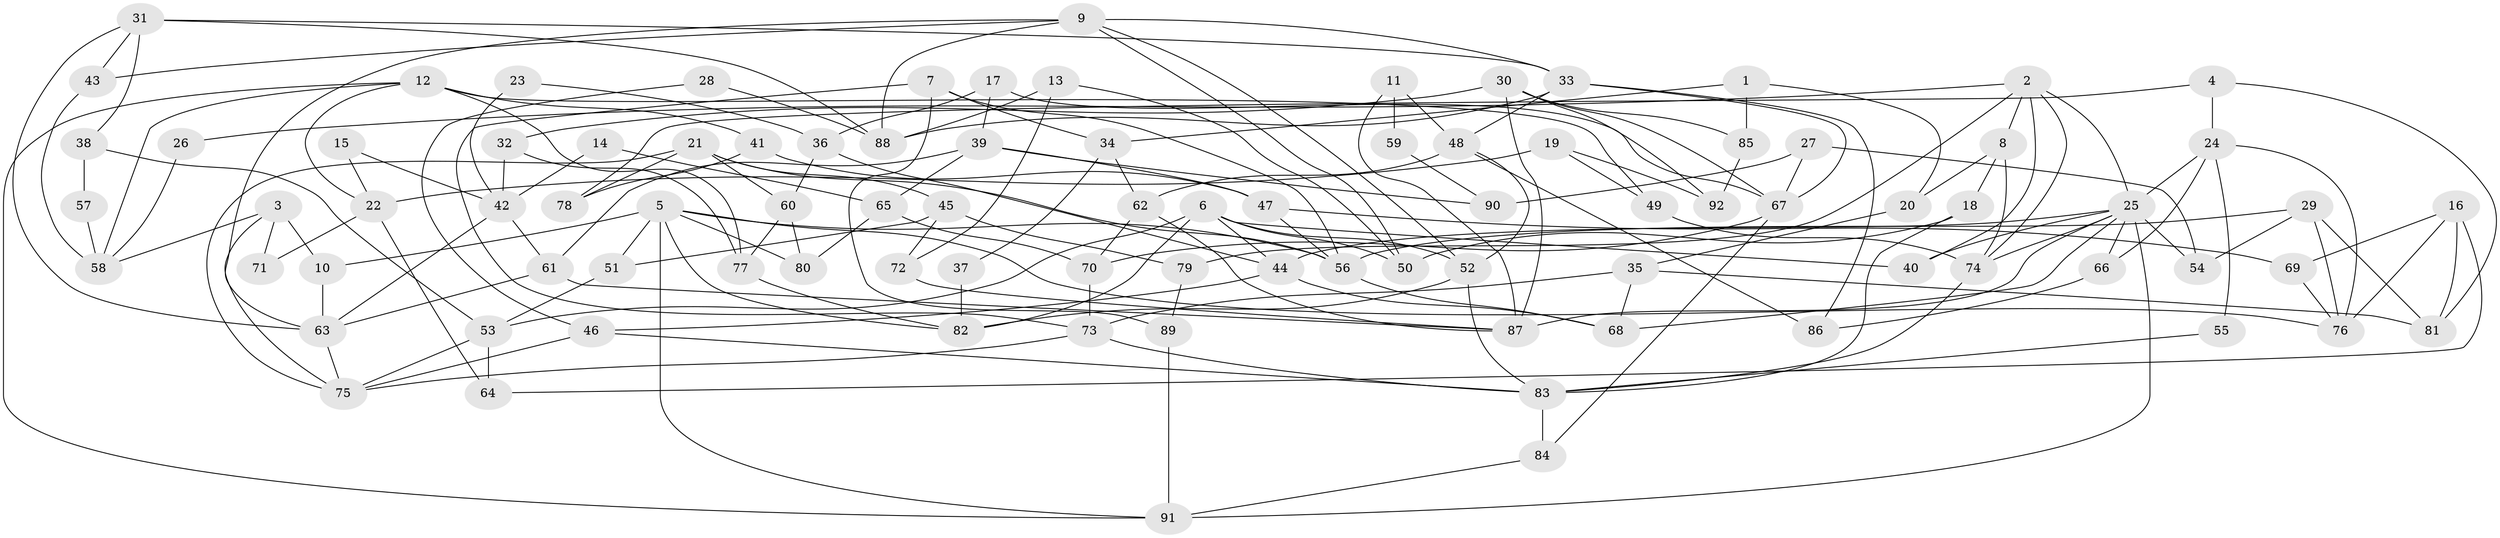 // Generated by graph-tools (version 1.1) at 2025/26/03/09/25 03:26:10]
// undirected, 92 vertices, 184 edges
graph export_dot {
graph [start="1"]
  node [color=gray90,style=filled];
  1;
  2;
  3;
  4;
  5;
  6;
  7;
  8;
  9;
  10;
  11;
  12;
  13;
  14;
  15;
  16;
  17;
  18;
  19;
  20;
  21;
  22;
  23;
  24;
  25;
  26;
  27;
  28;
  29;
  30;
  31;
  32;
  33;
  34;
  35;
  36;
  37;
  38;
  39;
  40;
  41;
  42;
  43;
  44;
  45;
  46;
  47;
  48;
  49;
  50;
  51;
  52;
  53;
  54;
  55;
  56;
  57;
  58;
  59;
  60;
  61;
  62;
  63;
  64;
  65;
  66;
  67;
  68;
  69;
  70;
  71;
  72;
  73;
  74;
  75;
  76;
  77;
  78;
  79;
  80;
  81;
  82;
  83;
  84;
  85;
  86;
  87;
  88;
  89;
  90;
  91;
  92;
  1 -- 34;
  1 -- 20;
  1 -- 85;
  2 -- 25;
  2 -- 74;
  2 -- 8;
  2 -- 26;
  2 -- 40;
  2 -- 79;
  3 -- 75;
  3 -- 10;
  3 -- 58;
  3 -- 71;
  4 -- 78;
  4 -- 24;
  4 -- 81;
  5 -- 82;
  5 -- 91;
  5 -- 10;
  5 -- 51;
  5 -- 56;
  5 -- 76;
  5 -- 80;
  6 -- 53;
  6 -- 44;
  6 -- 40;
  6 -- 50;
  6 -- 52;
  6 -- 82;
  7 -- 56;
  7 -- 89;
  7 -- 34;
  7 -- 73;
  8 -- 74;
  8 -- 18;
  8 -- 20;
  9 -- 50;
  9 -- 52;
  9 -- 33;
  9 -- 43;
  9 -- 63;
  9 -- 88;
  10 -- 63;
  11 -- 87;
  11 -- 48;
  11 -- 59;
  12 -- 58;
  12 -- 77;
  12 -- 22;
  12 -- 41;
  12 -- 49;
  12 -- 91;
  13 -- 50;
  13 -- 88;
  13 -- 72;
  14 -- 65;
  14 -- 42;
  15 -- 22;
  15 -- 42;
  16 -- 81;
  16 -- 64;
  16 -- 69;
  16 -- 76;
  17 -- 67;
  17 -- 36;
  17 -- 39;
  18 -- 83;
  18 -- 50;
  19 -- 49;
  19 -- 92;
  19 -- 22;
  20 -- 35;
  21 -- 75;
  21 -- 56;
  21 -- 45;
  21 -- 60;
  21 -- 78;
  22 -- 64;
  22 -- 71;
  23 -- 36;
  23 -- 42;
  24 -- 66;
  24 -- 76;
  24 -- 25;
  24 -- 55;
  25 -- 40;
  25 -- 44;
  25 -- 54;
  25 -- 66;
  25 -- 68;
  25 -- 74;
  25 -- 87;
  25 -- 91;
  26 -- 58;
  27 -- 67;
  27 -- 54;
  27 -- 90;
  28 -- 46;
  28 -- 88;
  29 -- 81;
  29 -- 76;
  29 -- 54;
  29 -- 56;
  30 -- 87;
  30 -- 67;
  30 -- 32;
  30 -- 85;
  30 -- 92;
  31 -- 33;
  31 -- 63;
  31 -- 38;
  31 -- 43;
  31 -- 88;
  32 -- 77;
  32 -- 42;
  33 -- 88;
  33 -- 48;
  33 -- 67;
  33 -- 86;
  34 -- 62;
  34 -- 37;
  35 -- 68;
  35 -- 73;
  35 -- 81;
  36 -- 44;
  36 -- 60;
  37 -- 82;
  38 -- 53;
  38 -- 57;
  39 -- 47;
  39 -- 61;
  39 -- 65;
  39 -- 90;
  41 -- 47;
  41 -- 78;
  42 -- 61;
  42 -- 63;
  43 -- 58;
  44 -- 68;
  44 -- 46;
  45 -- 72;
  45 -- 51;
  45 -- 79;
  46 -- 83;
  46 -- 75;
  47 -- 56;
  47 -- 69;
  48 -- 62;
  48 -- 52;
  48 -- 86;
  49 -- 74;
  51 -- 53;
  52 -- 82;
  52 -- 83;
  53 -- 75;
  53 -- 64;
  55 -- 83;
  56 -- 68;
  57 -- 58;
  59 -- 90;
  60 -- 80;
  60 -- 77;
  61 -- 63;
  61 -- 87;
  62 -- 70;
  62 -- 87;
  63 -- 75;
  65 -- 70;
  65 -- 80;
  66 -- 86;
  67 -- 84;
  67 -- 70;
  69 -- 76;
  70 -- 73;
  72 -- 87;
  73 -- 75;
  73 -- 83;
  74 -- 83;
  77 -- 82;
  79 -- 89;
  83 -- 84;
  84 -- 91;
  85 -- 92;
  89 -- 91;
}
